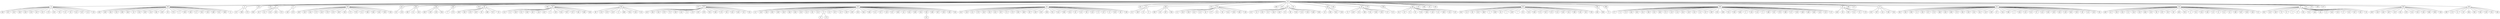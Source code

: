 graph G {
"456";
"392";
"14";
"391";
"163";
"377";
"182";
"120";
"264";
"74";
"245";
"49";
"440";
"73";
"54";
"52";
"173";
"84";
"112";
"189";
"108";
"186";
"0";
"232";
"296";
"449";
"492";
"458";
"255";
"495";
"80";
"283";
"128";
"146";
"214";
"325";
"423";
"61";
"445";
"132";
"348";
"37";
"139";
"491";
"10";
"151";
"354";
"53";
"251";
"366";
"411";
"76";
"311";
"417";
"65";
"476";
"339";
"435";
"263";
"38";
"300";
"192";
"363";
"99";
"276";
"30";
"31";
"333";
"47";
"18";
"286";
"204";
"169";
"396";
"293";
"260";
"359";
"330";
"322";
"15";
"365";
"292";
"355";
"465";
"32";
"371";
"436";
"407";
"243";
"429";
"233";
"443";
"244";
"119";
"418";
"464";
"343";
"302";
"114";
"346";
"148";
"185";
"412";
"248";
"2";
"295";
"205";
"113";
"91";
"234";
"23";
"393";
"105";
"284";
"265";
"370";
"309";
"5";
"92";
"149";
"266";
"40";
"256";
"250";
"352";
"45";
"131";
"78";
"242";
"213";
"89";
"427";
"221";
"77";
"168";
"126";
"482";
"432";
"274";
"473";
"252";
"156";
"90";
"48";
"367";
"297";
"249";
"483";
"19";
"468";
"24";
"98";
"254";
"257";
"83";
"313";
"277";
"109";
"467";
"236";
"227";
"64";
"271";
"160";
"307";
"41";
"270";
"181";
"72";
"153";
"174";
"387";
"395";
"122";
"280";
"470";
"207";
"134";
"383";
"275";
"218";
"402";
"403";
"133";
"481";
"253";
"216";
"50";
"147";
"372";
"59";
"188";
"75";
"496";
"342";
"373";
"145";
"425";
"323";
"460";
"362";
"247";
"162";
"161";
"21";
"4";
"431";
"29";
"441";
"158";
"28";
"450";
"11";
"329";
"344";
"401";
"39";
"175";
"191";
"287";
"341";
"57";
"208";
"1";
"469";
"334";
"106";
"422";
"20";
"116";
"238";
"326";
"94";
"34";
"230";
"222";
"220";
"199";
"356";
"79";
"279";
"7";
"202";
"400";
"290";
"404";
"324";
"225";
"62";
"118";
"479";
"87";
"240";
"259";
"9";
"438";
"335";
"303";
"55";
"272";
"144";
"8";
"347";
"475";
"399";
"394";
"269";
"267";
"180";
"416";
"130";
"314";
"376";
"104";
"474";
"478";
"219";
"215";
"3";
"110";
"285";
"358";
"228";
"374";
"353";
"235";
"124";
"178";
"453";
"46";
"195";
"127";
"434";
"71";
"480";
"498";
"351";
"155";
"16";
"51";
"447";
"444";
"315";
"360";
"68";
"410";
"424";
"141";
"398";
"97";
"17";
"268";
"67";
"385";
"231";
"197";
"211";
"212";
"437";
"81";
"349";
"415";
"194";
"426";
"164";
"56";
"278";
"224";
"183";
"172";
"336";
"170";
"166";
"201";
"471";
"193";
"375";
"229";
"379";
"85";
"484";
"198";
"102";
"103";
"414";
"140";
"42";
"378";
"408";
"388";
"95";
"433";
"157";
"384";
"176";
"36";
"69";
"369";
"241";
"159";
"121";
"43";
"327";
"368";
"316";
"63";
"33";
"200";
"466";
"226";
"455";
"111";
"125";
"312";
"380";
"196";
"462";
"405";
"117";
"446";
"206";
"129";
"152";
"337";
"397";
"150";
"361";
"58";
"308";
"86";
"448";
"319";
"70";
"237";
"107";
"490";
"413";
"386";
"487";
"493";
"289";
"291";
"328";
"364";
"203";
"13";
"318";
"288";
"88";
"261";
"381";
"320";
"171";
"100";
"44";
"35";
"82";
"454";
"442";
"138";
"22";
"299";
"461";
"409";
"489";
"217";
"184";
"494";
"258";
"239";
"357";
"452";
"345";
"177";
"428";
"486";
"209";
"485";
"421";
"304";
"154";
"338";
"96";
"340";
"390";
"317";
"382";
"389";
"499";
"331";
"310";
"142";
"6";
"25";
"60";
"143";
"406";
"451";
"273";
"187";
"93";
"223";
"26";
"123";
"294";
"210";
"167";
"115";
"306";
"165";
"497";
"27";
"301";
"246";
"332";
"419";
"179";
"66";
"137";
"350";
"305";
"472";
"101";
"321";
"459";
"477";
"190";
"420";
"488";
"439";
"12";
"463";
"457";
"282";
"135";
"430";
"136";
"298";
"281";
"262";
    "242" -- "218";
    "437" -- "406";
    "318" -- "229";
    "56" -- "74";
    "421" -- "281";
    "288" -- "388";
    "45" -- "249";
    "161" -- "460";
    "425" -- "304";
    "455" -- "165";
    "318" -- "295";
    "318" -- "177";
    "420" -- "308";
    "288" -- "68";
    "421" -- "193";
    "425" -- "313";
    "425" -- "89";
    "318" -- "14";
    "302" -- "41";
    "14" -- "407";
    "425" -- "146";
    "288" -- "188";
    "163" -- "492";
    "425" -- "454";
    "437" -- "132";
    "20" -- "6";
    "25" -- "171";
    "92" -- "283";
    "45" -- "130";
    "288" -- "352";
    "25" -- "201";
    "288" -- "114";
    "288" -- "110";
    "455" -- "83";
    "45" -- "461";
    "242" -- "470";
    "421" -- "265";
    "455" -- "475";
    "318" -- "425";
    "420" -- "368";
    "437" -- "244";
    "56" -- "303";
    "163" -- "483";
    "25" -- "282";
    "92" -- "476";
    "72" -- "273";
    "420" -- "133";
    "288" -- "356";
    "372" -- "176";
    "318" -- "441";
    "318" -- "477";
    "37" -- "148";
    "439" -- "21";
    "56" -- "168";
    "163" -- "450";
    "318" -- "451";
    "421" -- "203";
    "178" -- "136";
    "421" -- "496";
    "14" -- "326";
    "161" -- "335";
    "421" -- "341";
    "142" -- "380";
    "248" -- "458";
    "318" -- "404";
    "82" -- "38";
    "421" -- "415";
    "25" -- "310";
    "14" -- "162";
    "161" -- "185";
    "421" -- "238";
    "439" -- "286";
    "426" -- "383";
    "455" -- "1";
    "82" -- "293";
    "178" -- "412";
    "92" -- "296";
    "25" -- "442";
    "425" -- "262";
    "421" -- "462";
    "455" -- "347";
    "455" -- "195";
    "484" -- "31";
    "421" -- "274";
    "420" -- "467";
    "318" -- "321";
    "25" -- "448";
    "163" -- "100";
    "484" -- "91";
    "248" -- "150";
    "372" -- "279";
    "14" -- "231";
    "439" -- "405";
    "318" -- "0";
    "425" -- "350";
    "318" -- "45";
    "163" -- "499";
    "163" -- "331";
    "161" -- "224";
    "178" -- "333";
    "439" -- "301";
    "163" -- "481";
    "82" -- "35";
    "248" -- "294";
    "425" -- "353";
    "163" -- "198";
    "142" -- "64";
    "372" -- "365";
    "161" -- "152";
    "288" -- "491";
    "25" -- "108";
    "451" -- "28";
    "177" -- "267";
    "288" -- "222";
    "484" -- "154";
    "437" -- "55";
    "25" -- "101";
    "61" -- "345";
    "45" -- "8";
    "288" -- "253";
    "421" -- "159";
    "295" -- "77";
    "288" -- "409";
    "142" -- "317";
    "288" -- "157";
    "425" -- "72";
    "242" -- "228";
    "45" -- "430";
    "420" -- "431";
    "372" -- "78";
    "425" -- "44";
    "142" -- "487";
    "161" -- "319";
    "242" -- "469";
    "318" -- "37";
    "142" -- "243";
    "56" -- "418";
    "404" -- "48";
    "161" -- "190";
    "425" -- "250";
    "425" -- "339";
    "421" -- "373";
    "425" -- "363";
    "421" -- "433";
    "354" -- "183";
    "484" -- "187";
    "178" -- "239";
    "318" -- "354";
    "318" -- "439";
    "425" -- "129";
    "455" -- "80";
    "232" -- "393";
    "142" -- "32";
    "56" -- "131";
    "318" -- "288";
    "439" -- "206";
    "161" -- "205";
    "288" -- "322";
    "437" -- "30";
    "14" -- "58";
    "163" -- "186";
    "404" -- "384";
    "354" -- "386";
    "455" -- "106";
    "161" -- "367";
    "14" -- "103";
    "161" -- "358";
    "361" -- "360";
    "318" -- "142";
    "421" -- "3";
    "45" -- "422";
    "161" -- "139";
    "161" -- "151";
    "161" -- "271";
    "142" -- "105";
    "455" -- "309";
    "318" -- "459";
    "163" -- "117";
    "25" -- "27";
    "354" -- "376";
    "288" -- "226";
    "163" -- "488";
    "61" -- "472";
    "142" -- "16";
    "425" -- "213";
    "372" -- "479";
    "318" -- "484";
    "163" -- "134";
    "421" -- "116";
    "425" -- "207";
    "354" -- "172";
    "426" -- "18";
    "421" -- "336";
    "421" -- "362";
    "56" -- "290";
    "437" -- "258";
    "455" -- "272";
    "420" -- "124";
    "421" -- "468";
    "14" -- "447";
    "229" -- "471";
    "372" -- "423";
    "289" -- "75";
    "372" -- "236";
    "354" -- "209";
    "242" -- "99";
    "318" -- "420";
    "437" -- "306";
    "25" -- "57";
    "455" -- "2";
    "242" -- "153";
    "421" -- "60";
    "421" -- "403";
    "420" -- "429";
    "437" -- "69";
    "425" -- "408";
    "14" -- "413";
    "92" -- "26";
    "318" -- "437";
    "420" -- "246";
    "318" -- "489";
    "421" -- "155";
    "288" -- "173";
    "354" -- "184";
    "142" -- "323";
    "455" -- "241";
    "455" -- "66";
    "425" -- "147";
    "426" -- "401";
    "14" -- "208";
    "484" -- "493";
    "318" -- "455";
    "288" -- "379";
    "92" -- "466";
    "161" -- "245";
    "163" -- "19";
    "142" -- "449";
    "318" -- "225";
    "439" -- "394";
    "455" -- "112";
    "318" -- "197";
    "92" -- "357";
    "354" -- "474";
    "372" -- "79";
    "163" -- "381";
    "455" -- "118";
    "72" -- "97";
    "421" -- "396";
    "82" -- "440";
    "37" -- "473";
    "142" -- "51";
    "82" -- "179";
    "372" -- "235";
    "178" -- "46";
    "45" -- "23";
    "372" -- "343";
    "14" -- "170";
    "14" -- "348";
    "318" -- "369";
    "404" -- "300";
    "421" -- "315";
    "421" -- "263";
    "161" -- "410";
    "161" -- "96";
    "25" -- "120";
    "288" -- "24";
    "425" -- "169";
    "318" -- "242";
    "61" -- "49";
    "45" -- "237";
    "178" -- "40";
    "288" -- "400";
    "425" -- "444";
    "425" -- "337";
    "142" -- "98";
    "161" -- "95";
    "142" -- "4";
    "372" -- "332";
    "178" -- "113";
    "288" -- "210";
    "421" -- "15";
    "372" -- "452";
    "439" -- "174";
    "318" -- "289";
    "425" -- "121";
    "45" -- "256";
    "455" -- "438";
    "421" -- "434";
    "178" -- "34";
    "163" -- "12";
    "425" -- "327";
    "421" -- "419";
    "61" -- "314";
    "14" -- "167";
    "25" -- "291";
    "354" -- "385";
    "163" -- "255";
    "425" -- "346";
    "318" -- "372";
    "45" -- "424";
    "404" -- "307";
    "425" -- "122";
    "161" -- "13";
    "142" -- "211";
    "20" -- "50";
    "354" -- "189";
    "421" -- "123";
    "14" -- "135";
    "25" -- "391";
    "161" -- "107";
    "0" -- "375";
    "163" -- "17";
    "161" -- "276";
    "242" -- "334";
    "288" -- "446";
    "288" -- "280";
    "372" -- "428";
    "318" -- "25";
    "425" -- "497";
    "425" -- "490";
    "420" -- "453";
    "354" -- "156";
    "142" -- "90";
    "288" -- "445";
    "288" -- "143";
    "354" -- "416";
    "455" -- "62";
    "372" -- "349";
    "161" -- "432";
    "420" -- "436";
    "288" -- "126";
    "318" -- "217";
    "242" -- "11";
    "318" -- "480";
    "288" -- "257";
    "372" -- "370";
    "163" -- "456";
    "437" -- "316";
    "142" -- "355";
    "318" -- "149";
    "161" -- "351";
    "354" -- "338";
    "437" -- "10";
    "0" -- "59";
    "318" -- "278";
    "288" -- "73";
    "420" -- "478";
    "354" -- "111";
    "288" -- "119";
    "484" -- "53";
    "161" -- "259";
    "142" -- "324";
    "82" -- "212";
    "161" -- "86";
    "142" -- "328";
    "372" -- "145";
    "45" -- "397";
    "318" -- "102";
    "421" -- "329";
    "318" -- "163";
    "163" -- "39";
    "14" -- "115";
    "425" -- "54";
    "142" -- "94";
    "20" -- "22";
    "318" -- "227";
    "142" -- "180";
    "455" -- "325";
    "161" -- "268";
    "142" -- "42";
    "425" -- "298";
    "318" -- "200";
    "288" -- "377";
    "178" -- "414";
    "288" -- "251";
    "318" -- "81";
    "318" -- "61";
    "455" -- "7";
    "25" -- "5";
    "437" -- "125";
    "318" -- "421";
    "425" -- "299";
    "177" -- "141";
    "178" -- "359";
    "318" -- "178";
    "163" -- "254";
    "25" -- "457";
    "161" -- "287";
    "425" -- "285";
    "178" -- "52";
    "484" -- "84";
    "411" -- "219";
    "318" -- "302";
    "45" -- "221";
    "45" -- "486";
    "318" -- "92";
    "288" -- "252";
    "163" -- "166";
    "455" -- "215";
    "25" -- "76";
    "14" -- "220";
    "420" -- "194";
    "163" -- "160";
    "382" -- "247";
    "163" -- "374";
    "484" -- "43";
    "45" -- "387";
    "354" -- "344";
    "142" -- "417";
    "425" -- "230";
    "421" -- "427";
    "425" -- "330";
    "318" -- "426";
    "56" -- "127";
    "92" -- "85";
    "161" -- "70";
    "142" -- "233";
    "372" -- "88";
    "437" -- "204";
    "318" -- "248";
    "302" -- "342";
    "354" -- "175";
    "420" -- "443";
    "455" -- "305";
    "288" -- "104";
    "411" -- "65";
    "178" -- "277";
    "177" -- "196";
    "318" -- "56";
    "288" -- "260";
    "439" -- "138";
    "421" -- "392";
    "318" -- "361";
    "372" -- "93";
    "425" -- "284";
    "161" -- "270";
    "421" -- "87";
    "318" -- "164";
    "142" -- "292";
    "318" -- "161";
    "14" -- "36";
    "0" -- "398";
    "25" -- "312";
    "288" -- "137";
    "425" -- "382";
    "425" -- "389";
    "354" -- "378";
    "437" -- "192";
    "302" -- "495";
    "318" -- "411";
    "318" -- "63";
    "248" -- "109";
    "439" -- "29";
    "455" -- "366";
    "421" -- "144";
    "45" -- "214";
    "14" -- "33";
    "318" -- "20";
    "484" -- "216";
    "318" -- "232";
    "421" -- "191";
    "421" -- "67";
    "288" -- "498";
    "439" -- "463";
    "288" -- "494";
    "161" -- "395";
    "484" -- "140";
    "92" -- "435";
    "178" -- "485";
    "177" -- "182";
    "161" -- "320";
    "142" -- "402";
    "318" -- "82";
    "142" -- "340";
    "288" -- "371";
    "45" -- "158";
    "354" -- "364";
    "295" -- "275";
    "318" -- "234";
    "288" -- "465";
    "455" -- "264";
    "455" -- "390";
    "242" -- "223";
    "142" -- "297";
    "288" -- "71";
    "288" -- "9";
    "318" -- "128";
    "163" -- "266";
    "56" -- "181";
    "25" -- "47";
    "426" -- "240";
    "20" -- "199";
    "421" -- "399";
    "361" -- "482";
    "177" -- "261";
    "61" -- "311";
    "142" -- "464";
    "484" -- "269";
    "372" -- "202";
}
